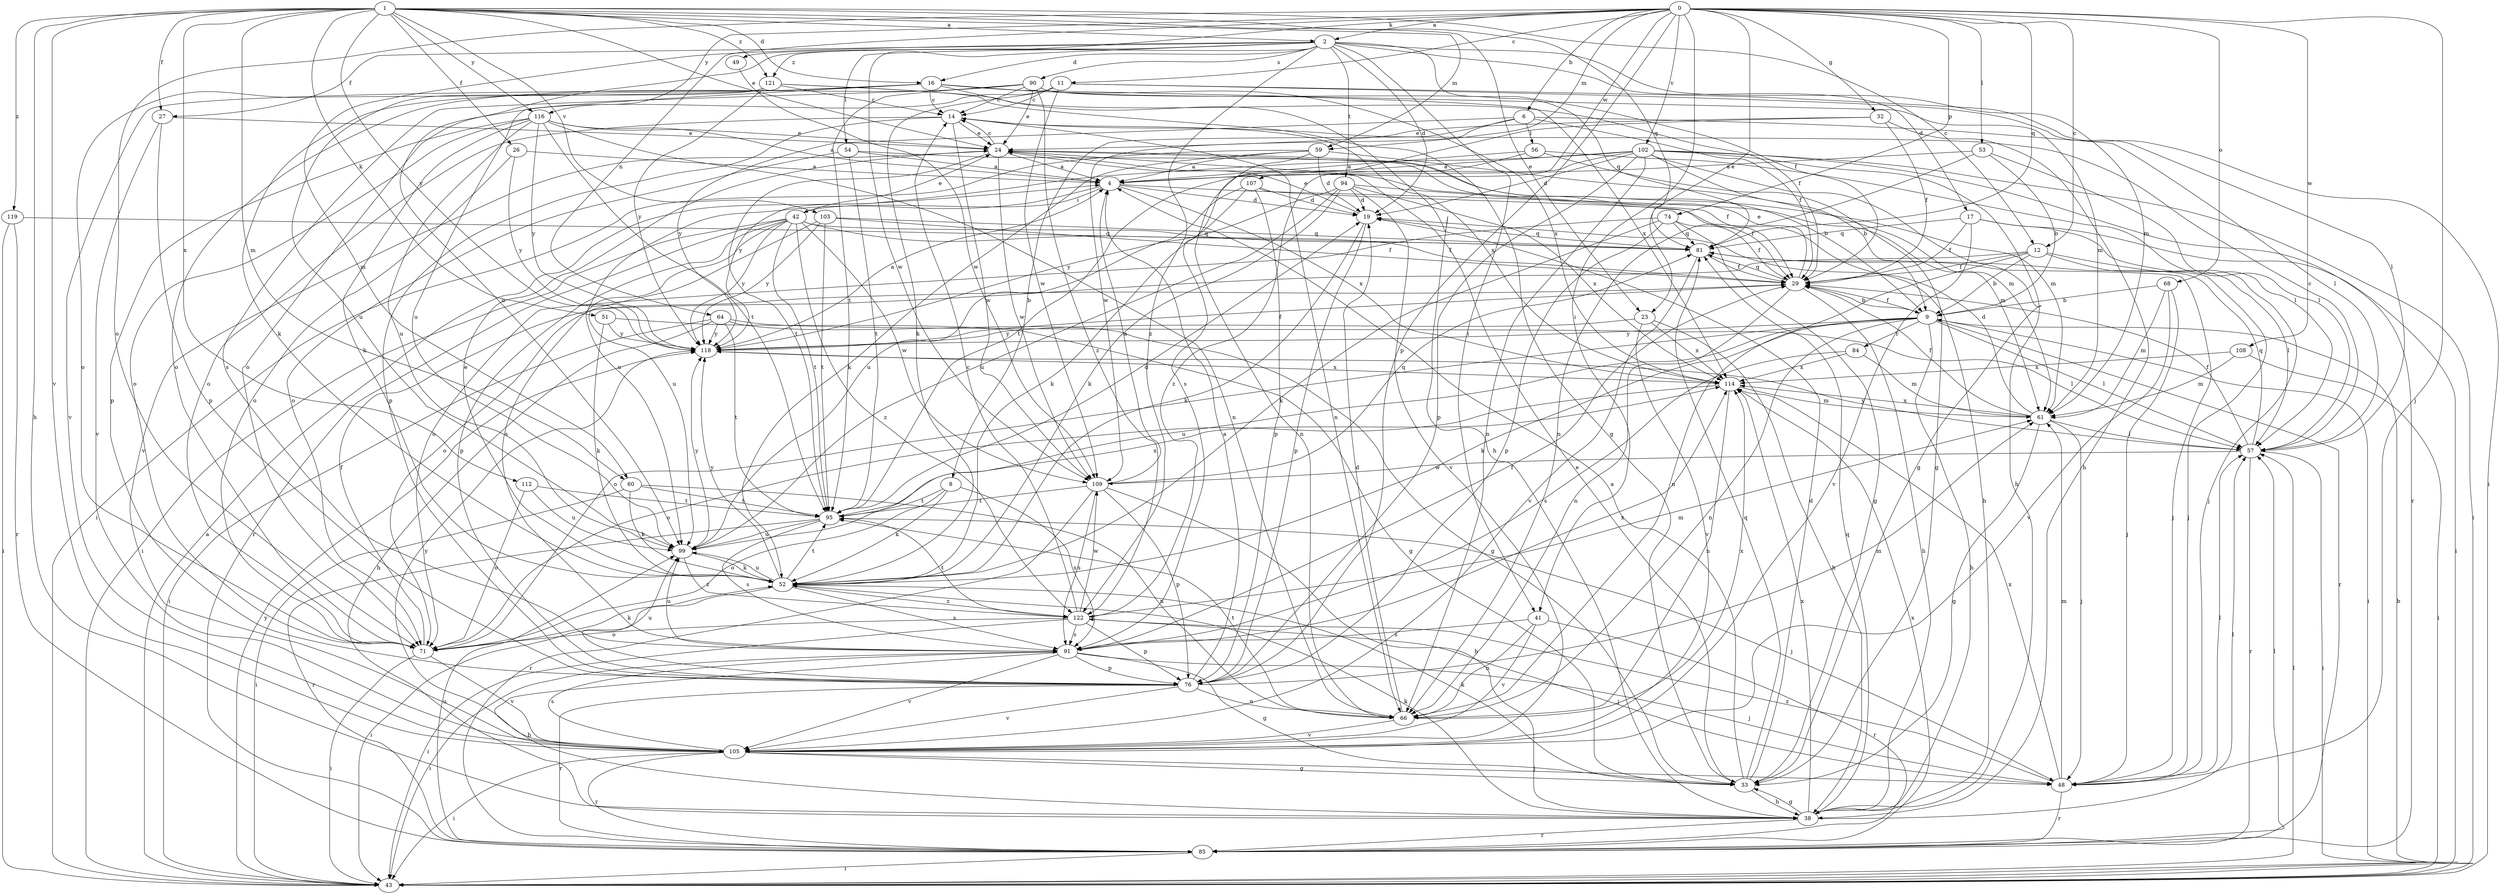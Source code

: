 strict digraph  {
0;
1;
2;
4;
6;
8;
9;
11;
12;
14;
16;
17;
19;
23;
24;
26;
27;
29;
32;
33;
38;
41;
42;
43;
48;
49;
51;
52;
53;
54;
56;
57;
59;
60;
61;
64;
66;
68;
71;
74;
76;
81;
84;
85;
90;
91;
94;
95;
99;
102;
103;
105;
107;
108;
109;
112;
114;
116;
118;
119;
121;
122;
0 -> 2  [label=a];
0 -> 6  [label=b];
0 -> 11  [label=c];
0 -> 12  [label=c];
0 -> 23  [label=e];
0 -> 32  [label=g];
0 -> 41  [label=i];
0 -> 48  [label=j];
0 -> 49  [label=k];
0 -> 53  [label=l];
0 -> 59  [label=m];
0 -> 64  [label=n];
0 -> 68  [label=o];
0 -> 71  [label=o];
0 -> 74  [label=p];
0 -> 76  [label=p];
0 -> 81  [label=q];
0 -> 102  [label=v];
0 -> 107  [label=w];
0 -> 108  [label=w];
0 -> 116  [label=y];
1 -> 2  [label=a];
1 -> 12  [label=c];
1 -> 16  [label=d];
1 -> 23  [label=e];
1 -> 24  [label=e];
1 -> 26  [label=f];
1 -> 27  [label=f];
1 -> 38  [label=h];
1 -> 51  [label=k];
1 -> 59  [label=m];
1 -> 60  [label=m];
1 -> 81  [label=q];
1 -> 103  [label=v];
1 -> 105  [label=v];
1 -> 112  [label=x];
1 -> 116  [label=y];
1 -> 118  [label=y];
1 -> 119  [label=z];
1 -> 121  [label=z];
2 -> 16  [label=d];
2 -> 17  [label=d];
2 -> 19  [label=d];
2 -> 27  [label=f];
2 -> 29  [label=f];
2 -> 41  [label=i];
2 -> 54  [label=l];
2 -> 60  [label=m];
2 -> 61  [label=m];
2 -> 90  [label=s];
2 -> 94  [label=t];
2 -> 99  [label=u];
2 -> 109  [label=w];
2 -> 121  [label=z];
2 -> 122  [label=z];
4 -> 19  [label=d];
4 -> 42  [label=i];
4 -> 61  [label=m];
4 -> 99  [label=u];
4 -> 114  [label=x];
6 -> 8  [label=b];
6 -> 29  [label=f];
6 -> 56  [label=l];
6 -> 57  [label=l];
6 -> 109  [label=w];
6 -> 118  [label=y];
8 -> 52  [label=k];
8 -> 71  [label=o];
8 -> 91  [label=s];
8 -> 95  [label=t];
9 -> 29  [label=f];
9 -> 38  [label=h];
9 -> 43  [label=i];
9 -> 52  [label=k];
9 -> 57  [label=l];
9 -> 66  [label=n];
9 -> 71  [label=o];
9 -> 84  [label=r];
9 -> 85  [label=r];
9 -> 99  [label=u];
9 -> 118  [label=y];
11 -> 14  [label=c];
11 -> 43  [label=i];
11 -> 52  [label=k];
11 -> 57  [label=l];
11 -> 71  [label=o];
11 -> 109  [label=w];
12 -> 9  [label=b];
12 -> 29  [label=f];
12 -> 48  [label=j];
12 -> 57  [label=l];
12 -> 66  [label=n];
12 -> 71  [label=o];
14 -> 24  [label=e];
14 -> 66  [label=n];
14 -> 71  [label=o];
14 -> 76  [label=p];
14 -> 109  [label=w];
14 -> 114  [label=x];
16 -> 14  [label=c];
16 -> 38  [label=h];
16 -> 52  [label=k];
16 -> 61  [label=m];
16 -> 99  [label=u];
16 -> 105  [label=v];
16 -> 114  [label=x];
17 -> 29  [label=f];
17 -> 43  [label=i];
17 -> 48  [label=j];
17 -> 81  [label=q];
17 -> 105  [label=v];
19 -> 24  [label=e];
19 -> 52  [label=k];
19 -> 76  [label=p];
19 -> 81  [label=q];
23 -> 38  [label=h];
23 -> 105  [label=v];
23 -> 114  [label=x];
23 -> 118  [label=y];
24 -> 4  [label=a];
24 -> 9  [label=b];
24 -> 14  [label=c];
24 -> 29  [label=f];
24 -> 95  [label=t];
24 -> 105  [label=v];
24 -> 109  [label=w];
26 -> 4  [label=a];
26 -> 71  [label=o];
26 -> 118  [label=y];
27 -> 24  [label=e];
27 -> 76  [label=p];
27 -> 105  [label=v];
29 -> 9  [label=b];
29 -> 24  [label=e];
29 -> 38  [label=h];
29 -> 66  [label=n];
29 -> 81  [label=q];
32 -> 24  [label=e];
32 -> 29  [label=f];
32 -> 38  [label=h];
32 -> 91  [label=s];
33 -> 4  [label=a];
33 -> 19  [label=d];
33 -> 24  [label=e];
33 -> 38  [label=h];
33 -> 52  [label=k];
33 -> 81  [label=q];
38 -> 33  [label=g];
38 -> 52  [label=k];
38 -> 57  [label=l];
38 -> 81  [label=q];
38 -> 85  [label=r];
38 -> 114  [label=x];
41 -> 66  [label=n];
41 -> 85  [label=r];
41 -> 91  [label=s];
41 -> 105  [label=v];
42 -> 24  [label=e];
42 -> 29  [label=f];
42 -> 43  [label=i];
42 -> 76  [label=p];
42 -> 81  [label=q];
42 -> 85  [label=r];
42 -> 91  [label=s];
42 -> 95  [label=t];
42 -> 109  [label=w];
42 -> 118  [label=y];
42 -> 122  [label=z];
43 -> 4  [label=a];
43 -> 9  [label=b];
43 -> 57  [label=l];
43 -> 118  [label=y];
48 -> 57  [label=l];
48 -> 61  [label=m];
48 -> 85  [label=r];
48 -> 114  [label=x];
48 -> 122  [label=z];
49 -> 109  [label=w];
51 -> 33  [label=g];
51 -> 52  [label=k];
51 -> 118  [label=y];
52 -> 24  [label=e];
52 -> 43  [label=i];
52 -> 91  [label=s];
52 -> 95  [label=t];
52 -> 99  [label=u];
52 -> 118  [label=y];
52 -> 122  [label=z];
53 -> 4  [label=a];
53 -> 9  [label=b];
53 -> 57  [label=l];
53 -> 66  [label=n];
54 -> 4  [label=a];
54 -> 61  [label=m];
54 -> 71  [label=o];
54 -> 95  [label=t];
56 -> 4  [label=a];
56 -> 33  [label=g];
56 -> 57  [label=l];
56 -> 95  [label=t];
57 -> 14  [label=c];
57 -> 29  [label=f];
57 -> 43  [label=i];
57 -> 81  [label=q];
57 -> 85  [label=r];
57 -> 109  [label=w];
57 -> 118  [label=y];
59 -> 4  [label=a];
59 -> 19  [label=d];
59 -> 43  [label=i];
59 -> 52  [label=k];
59 -> 61  [label=m];
59 -> 66  [label=n];
60 -> 43  [label=i];
60 -> 52  [label=k];
60 -> 66  [label=n];
60 -> 95  [label=t];
61 -> 19  [label=d];
61 -> 29  [label=f];
61 -> 33  [label=g];
61 -> 48  [label=j];
61 -> 57  [label=l];
61 -> 114  [label=x];
64 -> 33  [label=g];
64 -> 38  [label=h];
64 -> 43  [label=i];
64 -> 57  [label=l];
64 -> 95  [label=t];
64 -> 118  [label=y];
66 -> 19  [label=d];
66 -> 95  [label=t];
66 -> 105  [label=v];
66 -> 114  [label=x];
68 -> 9  [label=b];
68 -> 48  [label=j];
68 -> 61  [label=m];
68 -> 105  [label=v];
71 -> 29  [label=f];
71 -> 43  [label=i];
71 -> 52  [label=k];
71 -> 105  [label=v];
74 -> 29  [label=f];
74 -> 33  [label=g];
74 -> 52  [label=k];
74 -> 71  [label=o];
74 -> 76  [label=p];
74 -> 81  [label=q];
76 -> 4  [label=a];
76 -> 61  [label=m];
76 -> 66  [label=n];
76 -> 85  [label=r];
76 -> 99  [label=u];
76 -> 105  [label=v];
81 -> 29  [label=f];
81 -> 48  [label=j];
81 -> 105  [label=v];
84 -> 61  [label=m];
84 -> 91  [label=s];
84 -> 114  [label=x];
85 -> 43  [label=i];
85 -> 57  [label=l];
85 -> 99  [label=u];
85 -> 114  [label=x];
90 -> 14  [label=c];
90 -> 24  [label=e];
90 -> 71  [label=o];
90 -> 81  [label=q];
90 -> 91  [label=s];
90 -> 95  [label=t];
90 -> 114  [label=x];
90 -> 122  [label=z];
91 -> 29  [label=f];
91 -> 33  [label=g];
91 -> 38  [label=h];
91 -> 43  [label=i];
91 -> 48  [label=j];
91 -> 76  [label=p];
91 -> 99  [label=u];
91 -> 105  [label=v];
91 -> 114  [label=x];
94 -> 19  [label=d];
94 -> 29  [label=f];
94 -> 52  [label=k];
94 -> 99  [label=u];
94 -> 105  [label=v];
94 -> 114  [label=x];
94 -> 118  [label=y];
95 -> 19  [label=d];
95 -> 48  [label=j];
95 -> 85  [label=r];
95 -> 91  [label=s];
95 -> 99  [label=u];
95 -> 114  [label=x];
99 -> 52  [label=k];
99 -> 118  [label=y];
99 -> 122  [label=z];
102 -> 4  [label=a];
102 -> 9  [label=b];
102 -> 19  [label=d];
102 -> 33  [label=g];
102 -> 38  [label=h];
102 -> 43  [label=i];
102 -> 66  [label=n];
102 -> 76  [label=p];
102 -> 85  [label=r];
102 -> 118  [label=y];
102 -> 122  [label=z];
103 -> 29  [label=f];
103 -> 81  [label=q];
103 -> 95  [label=t];
103 -> 99  [label=u];
103 -> 118  [label=y];
105 -> 33  [label=g];
105 -> 43  [label=i];
105 -> 48  [label=j];
105 -> 85  [label=r];
105 -> 91  [label=s];
105 -> 118  [label=y];
107 -> 19  [label=d];
107 -> 38  [label=h];
107 -> 52  [label=k];
107 -> 76  [label=p];
107 -> 99  [label=u];
108 -> 43  [label=i];
108 -> 61  [label=m];
108 -> 114  [label=x];
109 -> 4  [label=a];
109 -> 38  [label=h];
109 -> 76  [label=p];
109 -> 81  [label=q];
109 -> 85  [label=r];
109 -> 91  [label=s];
109 -> 95  [label=t];
112 -> 71  [label=o];
112 -> 95  [label=t];
112 -> 99  [label=u];
114 -> 61  [label=m];
114 -> 66  [label=n];
114 -> 71  [label=o];
116 -> 4  [label=a];
116 -> 24  [label=e];
116 -> 52  [label=k];
116 -> 66  [label=n];
116 -> 71  [label=o];
116 -> 76  [label=p];
116 -> 95  [label=t];
116 -> 99  [label=u];
116 -> 118  [label=y];
118 -> 4  [label=a];
118 -> 29  [label=f];
118 -> 114  [label=x];
119 -> 43  [label=i];
119 -> 81  [label=q];
119 -> 85  [label=r];
121 -> 14  [label=c];
121 -> 29  [label=f];
121 -> 33  [label=g];
121 -> 71  [label=o];
121 -> 99  [label=u];
121 -> 118  [label=y];
122 -> 14  [label=c];
122 -> 43  [label=i];
122 -> 48  [label=j];
122 -> 61  [label=m];
122 -> 71  [label=o];
122 -> 76  [label=p];
122 -> 91  [label=s];
122 -> 95  [label=t];
122 -> 109  [label=w];
}
